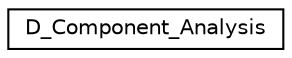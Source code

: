 digraph "Graphical Class Hierarchy"
{
 // LATEX_PDF_SIZE
  edge [fontname="Helvetica",fontsize="10",labelfontname="Helvetica",labelfontsize="10"];
  node [fontname="Helvetica",fontsize="10",shape=record];
  rankdir="LR";
  Node0 [label="D_Component_Analysis",height=0.2,width=0.4,color="black", fillcolor="white", style="filled",URL="$class_d___component___analysis.html",tooltip=" "];
}
